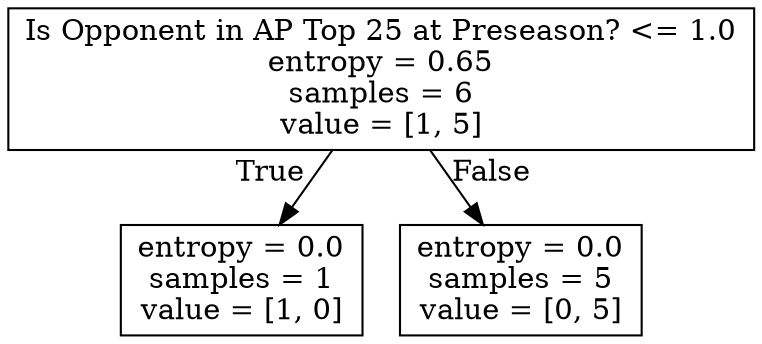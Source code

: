 digraph Tree {
node [shape=box] ;
0 [label="Is Opponent in AP Top 25 at Preseason? <= 1.0\nentropy = 0.65\nsamples = 6\nvalue = [1, 5]"] ;
1 [label="entropy = 0.0\nsamples = 1\nvalue = [1, 0]"] ;
0 -> 1 [labeldistance=2.5, labelangle=45, headlabel="True"] ;
2 [label="entropy = 0.0\nsamples = 5\nvalue = [0, 5]"] ;
0 -> 2 [labeldistance=2.5, labelangle=-45, headlabel="False"] ;
}